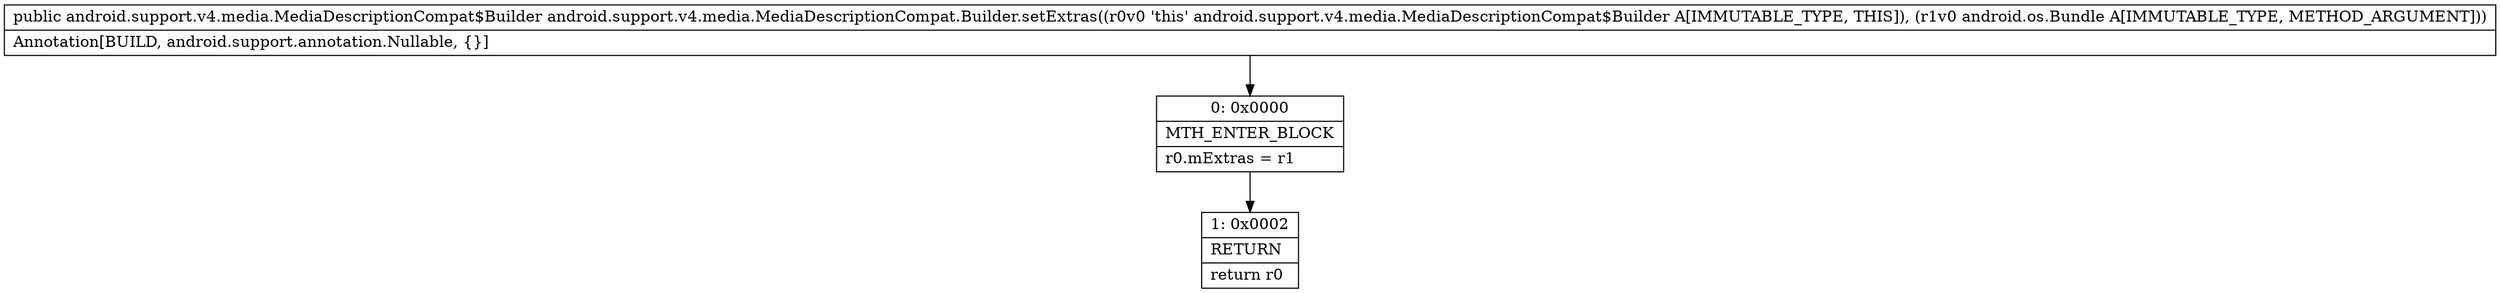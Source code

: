 digraph "CFG forandroid.support.v4.media.MediaDescriptionCompat.Builder.setExtras(Landroid\/os\/Bundle;)Landroid\/support\/v4\/media\/MediaDescriptionCompat$Builder;" {
Node_0 [shape=record,label="{0\:\ 0x0000|MTH_ENTER_BLOCK\l|r0.mExtras = r1\l}"];
Node_1 [shape=record,label="{1\:\ 0x0002|RETURN\l|return r0\l}"];
MethodNode[shape=record,label="{public android.support.v4.media.MediaDescriptionCompat$Builder android.support.v4.media.MediaDescriptionCompat.Builder.setExtras((r0v0 'this' android.support.v4.media.MediaDescriptionCompat$Builder A[IMMUTABLE_TYPE, THIS]), (r1v0 android.os.Bundle A[IMMUTABLE_TYPE, METHOD_ARGUMENT]))  | Annotation[BUILD, android.support.annotation.Nullable, \{\}]\l}"];
MethodNode -> Node_0;
Node_0 -> Node_1;
}

